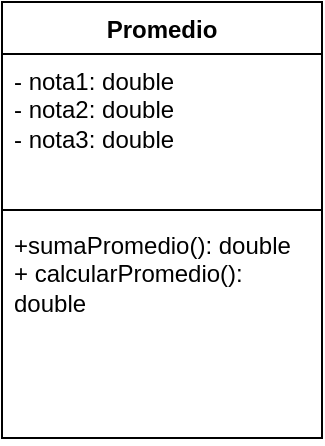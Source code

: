 <mxfile version="24.7.13">
  <diagram name="Página-1" id="zZXRaXY4RcnrLrgKev3U">
    <mxGraphModel dx="825" dy="482" grid="1" gridSize="10" guides="1" tooltips="1" connect="1" arrows="1" fold="1" page="1" pageScale="1" pageWidth="850" pageHeight="1100" math="0" shadow="0">
      <root>
        <mxCell id="0" />
        <mxCell id="1" parent="0" />
        <mxCell id="dRUziH3rvfASwrz_rzR_-10" value="Promedio" style="swimlane;fontStyle=1;align=center;verticalAlign=top;childLayout=stackLayout;horizontal=1;startSize=26;horizontalStack=0;resizeParent=1;resizeParentMax=0;resizeLast=0;collapsible=1;marginBottom=0;whiteSpace=wrap;html=1;" parent="1" vertex="1">
          <mxGeometry x="370" y="70" width="160" height="218" as="geometry" />
        </mxCell>
        <mxCell id="dRUziH3rvfASwrz_rzR_-11" value="- nota1: double&lt;div&gt;- nota2: double&lt;/div&gt;&lt;div&gt;- nota3: double&amp;nbsp;&lt;br&gt;&lt;div&gt;&lt;br&gt;&lt;/div&gt;&lt;/div&gt;" style="text;strokeColor=none;fillColor=none;align=left;verticalAlign=top;spacingLeft=4;spacingRight=4;overflow=hidden;rotatable=0;points=[[0,0.5],[1,0.5]];portConstraint=eastwest;whiteSpace=wrap;html=1;" parent="dRUziH3rvfASwrz_rzR_-10" vertex="1">
          <mxGeometry y="26" width="160" height="74" as="geometry" />
        </mxCell>
        <mxCell id="dRUziH3rvfASwrz_rzR_-12" value="" style="line;strokeWidth=1;fillColor=none;align=left;verticalAlign=middle;spacingTop=-1;spacingLeft=3;spacingRight=3;rotatable=0;labelPosition=right;points=[];portConstraint=eastwest;strokeColor=inherit;" parent="dRUziH3rvfASwrz_rzR_-10" vertex="1">
          <mxGeometry y="100" width="160" height="8" as="geometry" />
        </mxCell>
        <mxCell id="dRUziH3rvfASwrz_rzR_-13" value="+sumaPromedio(): double&lt;div&gt;+ calcularPromedio(): double&lt;/div&gt;&lt;div&gt;&lt;br&gt;&lt;/div&gt;" style="text;strokeColor=none;fillColor=none;align=left;verticalAlign=top;spacingLeft=4;spacingRight=4;overflow=hidden;rotatable=0;points=[[0,0.5],[1,0.5]];portConstraint=eastwest;whiteSpace=wrap;html=1;" parent="dRUziH3rvfASwrz_rzR_-10" vertex="1">
          <mxGeometry y="108" width="160" height="110" as="geometry" />
        </mxCell>
      </root>
    </mxGraphModel>
  </diagram>
</mxfile>
